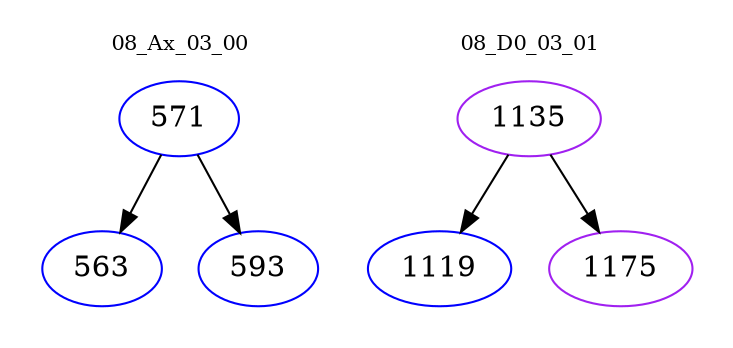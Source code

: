digraph{
subgraph cluster_0 {
color = white
label = "08_Ax_03_00";
fontsize=10;
T0_571 [label="571", color="blue"]
T0_571 -> T0_563 [color="black"]
T0_563 [label="563", color="blue"]
T0_571 -> T0_593 [color="black"]
T0_593 [label="593", color="blue"]
}
subgraph cluster_1 {
color = white
label = "08_D0_03_01";
fontsize=10;
T1_1135 [label="1135", color="purple"]
T1_1135 -> T1_1119 [color="black"]
T1_1119 [label="1119", color="blue"]
T1_1135 -> T1_1175 [color="black"]
T1_1175 [label="1175", color="purple"]
}
}
